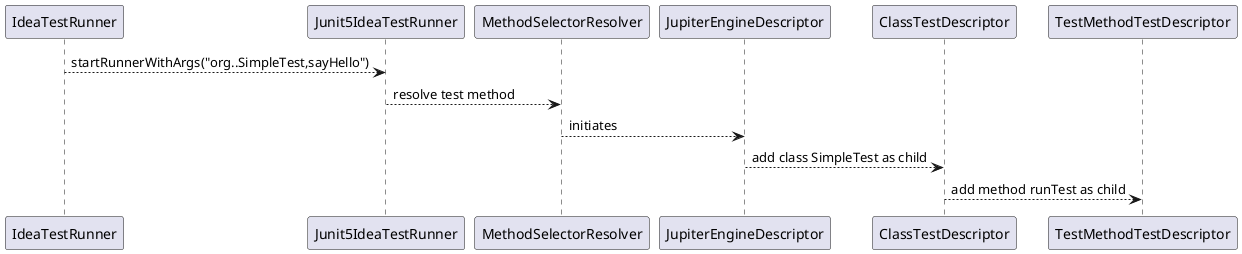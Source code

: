 @startuml

IdeaTestRunner --> Junit5IdeaTestRunner: startRunnerWithArgs("org..SimpleTest,sayHello")
Junit5IdeaTestRunner --> MethodSelectorResolver: resolve test method
MethodSelectorResolver --> JupiterEngineDescriptor: initiates
JupiterEngineDescriptor --> ClassTestDescriptor: add class SimpleTest as child
ClassTestDescriptor --> TestMethodTestDescriptor: add method runTest as child

@enduml